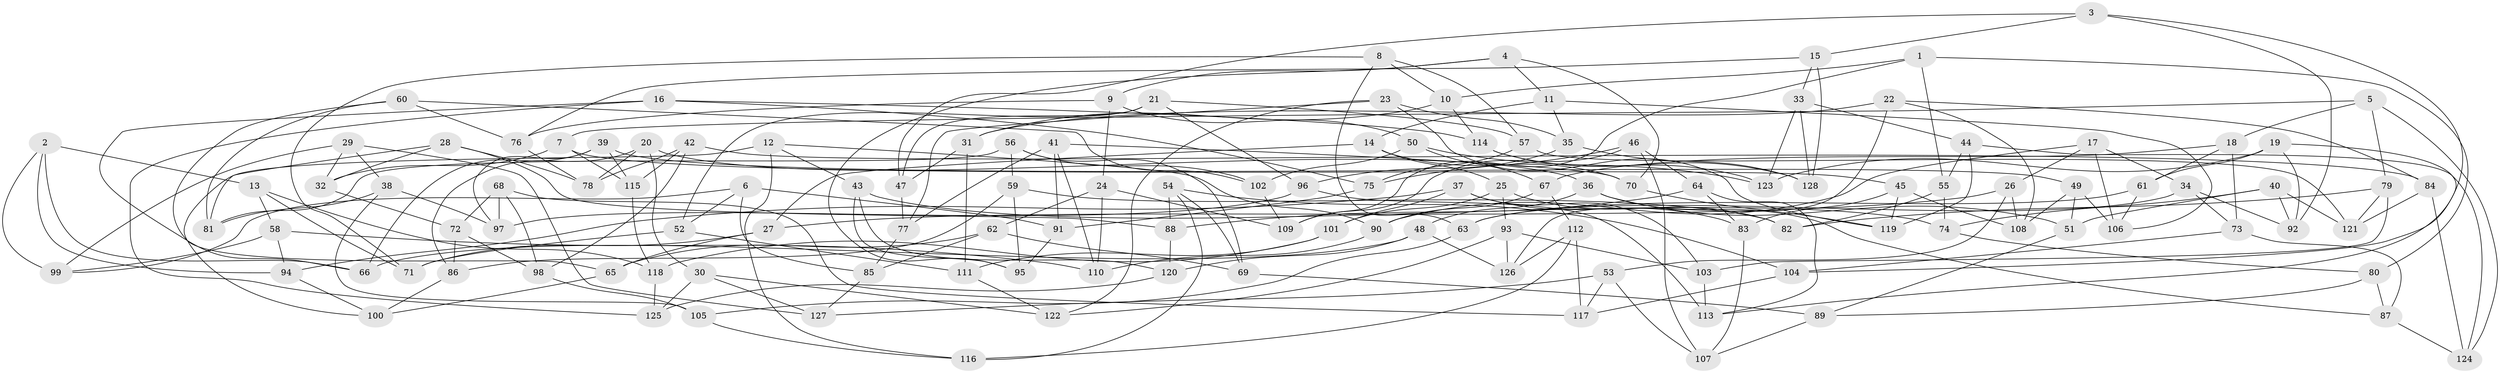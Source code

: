 // coarse degree distribution, {6: 0.524390243902439, 4: 0.4268292682926829, 5: 0.036585365853658534, 3: 0.012195121951219513}
// Generated by graph-tools (version 1.1) at 2025/42/03/06/25 10:42:23]
// undirected, 128 vertices, 256 edges
graph export_dot {
graph [start="1"]
  node [color=gray90,style=filled];
  1;
  2;
  3;
  4;
  5;
  6;
  7;
  8;
  9;
  10;
  11;
  12;
  13;
  14;
  15;
  16;
  17;
  18;
  19;
  20;
  21;
  22;
  23;
  24;
  25;
  26;
  27;
  28;
  29;
  30;
  31;
  32;
  33;
  34;
  35;
  36;
  37;
  38;
  39;
  40;
  41;
  42;
  43;
  44;
  45;
  46;
  47;
  48;
  49;
  50;
  51;
  52;
  53;
  54;
  55;
  56;
  57;
  58;
  59;
  60;
  61;
  62;
  63;
  64;
  65;
  66;
  67;
  68;
  69;
  70;
  71;
  72;
  73;
  74;
  75;
  76;
  77;
  78;
  79;
  80;
  81;
  82;
  83;
  84;
  85;
  86;
  87;
  88;
  89;
  90;
  91;
  92;
  93;
  94;
  95;
  96;
  97;
  98;
  99;
  100;
  101;
  102;
  103;
  104;
  105;
  106;
  107;
  108;
  109;
  110;
  111;
  112;
  113;
  114;
  115;
  116;
  117;
  118;
  119;
  120;
  121;
  122;
  123;
  124;
  125;
  126;
  127;
  128;
  1 -- 10;
  1 -- 55;
  1 -- 109;
  1 -- 80;
  2 -- 66;
  2 -- 94;
  2 -- 99;
  2 -- 13;
  3 -- 15;
  3 -- 92;
  3 -- 47;
  3 -- 104;
  4 -- 11;
  4 -- 9;
  4 -- 70;
  4 -- 95;
  5 -- 79;
  5 -- 7;
  5 -- 124;
  5 -- 18;
  6 -- 99;
  6 -- 91;
  6 -- 52;
  6 -- 85;
  7 -- 115;
  7 -- 45;
  7 -- 32;
  8 -- 63;
  8 -- 71;
  8 -- 10;
  8 -- 57;
  9 -- 24;
  9 -- 76;
  9 -- 50;
  10 -- 31;
  10 -- 114;
  11 -- 14;
  11 -- 35;
  11 -- 106;
  12 -- 116;
  12 -- 90;
  12 -- 100;
  12 -- 43;
  13 -- 118;
  13 -- 58;
  13 -- 71;
  14 -- 70;
  14 -- 25;
  14 -- 27;
  15 -- 128;
  15 -- 76;
  15 -- 33;
  16 -- 75;
  16 -- 114;
  16 -- 66;
  16 -- 125;
  17 -- 34;
  17 -- 106;
  17 -- 26;
  17 -- 90;
  18 -- 73;
  18 -- 67;
  18 -- 61;
  19 -- 123;
  19 -- 92;
  19 -- 113;
  19 -- 61;
  20 -- 86;
  20 -- 78;
  20 -- 36;
  20 -- 30;
  21 -- 96;
  21 -- 47;
  21 -- 57;
  21 -- 52;
  22 -- 126;
  22 -- 108;
  22 -- 84;
  22 -- 31;
  23 -- 77;
  23 -- 35;
  23 -- 122;
  23 -- 119;
  24 -- 109;
  24 -- 62;
  24 -- 110;
  25 -- 101;
  25 -- 82;
  25 -- 93;
  26 -- 27;
  26 -- 108;
  26 -- 53;
  27 -- 65;
  27 -- 71;
  28 -- 32;
  28 -- 81;
  28 -- 78;
  28 -- 88;
  29 -- 32;
  29 -- 127;
  29 -- 38;
  29 -- 99;
  30 -- 127;
  30 -- 122;
  30 -- 125;
  31 -- 47;
  31 -- 111;
  32 -- 72;
  33 -- 44;
  33 -- 123;
  33 -- 128;
  34 -- 73;
  34 -- 63;
  34 -- 92;
  35 -- 128;
  35 -- 96;
  36 -- 48;
  36 -- 87;
  36 -- 51;
  37 -- 94;
  37 -- 103;
  37 -- 101;
  37 -- 83;
  38 -- 81;
  38 -- 105;
  38 -- 97;
  39 -- 115;
  39 -- 97;
  39 -- 49;
  39 -- 66;
  40 -- 121;
  40 -- 51;
  40 -- 92;
  40 -- 74;
  41 -- 70;
  41 -- 91;
  41 -- 77;
  41 -- 110;
  42 -- 98;
  42 -- 78;
  42 -- 84;
  42 -- 115;
  43 -- 95;
  43 -- 120;
  43 -- 74;
  44 -- 119;
  44 -- 55;
  44 -- 124;
  45 -- 83;
  45 -- 108;
  45 -- 119;
  46 -- 109;
  46 -- 75;
  46 -- 64;
  46 -- 107;
  47 -- 77;
  48 -- 120;
  48 -- 66;
  48 -- 126;
  49 -- 106;
  49 -- 51;
  49 -- 108;
  50 -- 123;
  50 -- 102;
  50 -- 67;
  51 -- 89;
  52 -- 111;
  52 -- 71;
  53 -- 117;
  53 -- 107;
  53 -- 127;
  54 -- 88;
  54 -- 116;
  54 -- 69;
  54 -- 104;
  55 -- 74;
  55 -- 82;
  56 -- 81;
  56 -- 59;
  56 -- 102;
  56 -- 69;
  57 -- 75;
  57 -- 121;
  58 -- 99;
  58 -- 110;
  58 -- 94;
  59 -- 95;
  59 -- 82;
  59 -- 86;
  60 -- 65;
  60 -- 81;
  60 -- 76;
  60 -- 102;
  61 -- 106;
  61 -- 63;
  62 -- 85;
  62 -- 65;
  62 -- 69;
  63 -- 105;
  64 -- 83;
  64 -- 113;
  64 -- 88;
  65 -- 100;
  67 -- 90;
  67 -- 112;
  68 -- 98;
  68 -- 117;
  68 -- 97;
  68 -- 72;
  69 -- 89;
  70 -- 119;
  72 -- 98;
  72 -- 86;
  73 -- 87;
  73 -- 104;
  74 -- 80;
  75 -- 91;
  76 -- 78;
  77 -- 85;
  79 -- 82;
  79 -- 121;
  79 -- 103;
  80 -- 87;
  80 -- 89;
  83 -- 107;
  84 -- 124;
  84 -- 121;
  85 -- 127;
  86 -- 100;
  87 -- 124;
  88 -- 120;
  89 -- 107;
  90 -- 110;
  91 -- 95;
  93 -- 103;
  93 -- 126;
  93 -- 122;
  94 -- 100;
  96 -- 113;
  96 -- 97;
  98 -- 105;
  101 -- 118;
  101 -- 111;
  102 -- 109;
  103 -- 113;
  104 -- 117;
  105 -- 116;
  111 -- 122;
  112 -- 126;
  112 -- 117;
  112 -- 116;
  114 -- 128;
  114 -- 123;
  115 -- 118;
  118 -- 125;
  120 -- 125;
}
